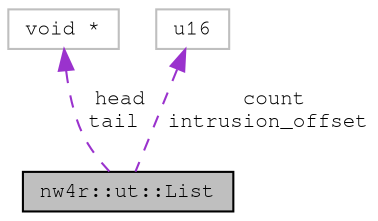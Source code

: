 digraph "nw4r::ut::List"
{
 // LATEX_PDF_SIZE
  edge [fontname="FreeMono",fontsize="10",labelfontname="FreeMono",labelfontsize="10"];
  node [fontname="FreeMono",fontsize="10",shape=record];
  Node1 [label="nw4r::ut::List",height=0.2,width=0.4,color="black", fillcolor="grey75", style="filled", fontcolor="black",tooltip=" "];
  Node2 -> Node1 [dir="back",color="darkorchid3",fontsize="10",style="dashed",label=" head\ntail" ,fontname="FreeMono"];
  Node2 [label="void *",height=0.2,width=0.4,color="grey75", fillcolor="white", style="filled",tooltip=" "];
  Node3 -> Node1 [dir="back",color="darkorchid3",fontsize="10",style="dashed",label=" count\nintrusion_offset" ,fontname="FreeMono"];
  Node3 [label="u16",height=0.2,width=0.4,color="grey75", fillcolor="white", style="filled",tooltip=" "];
}
